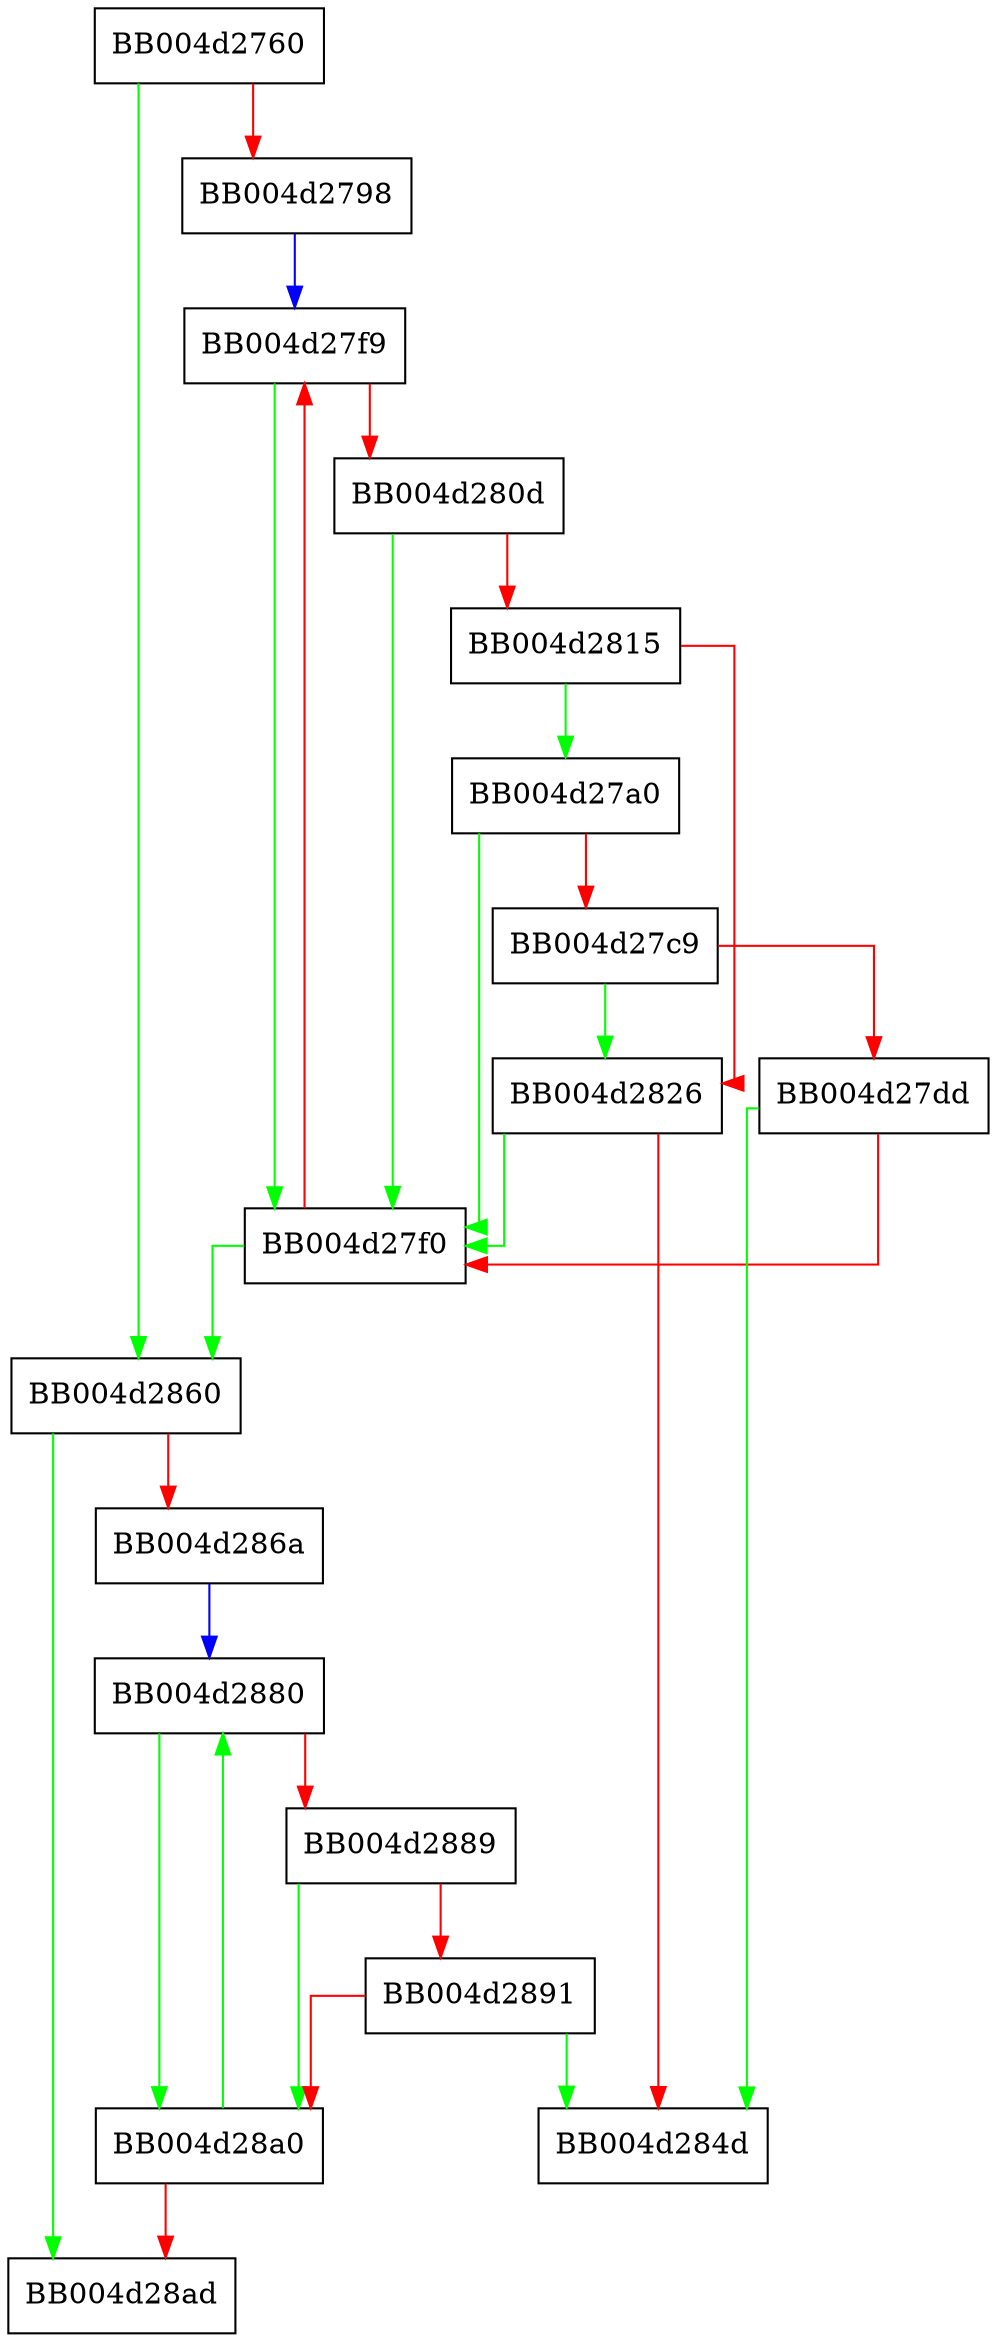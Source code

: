 digraph tls_parse_all_extensions {
  node [shape="box"];
  graph [splines=ortho];
  BB004d2760 -> BB004d2860 [color="green"];
  BB004d2760 -> BB004d2798 [color="red"];
  BB004d2798 -> BB004d27f9 [color="blue"];
  BB004d27a0 -> BB004d27f0 [color="green"];
  BB004d27a0 -> BB004d27c9 [color="red"];
  BB004d27c9 -> BB004d2826 [color="green"];
  BB004d27c9 -> BB004d27dd [color="red"];
  BB004d27dd -> BB004d284d [color="green"];
  BB004d27dd -> BB004d27f0 [color="red"];
  BB004d27f0 -> BB004d2860 [color="green"];
  BB004d27f0 -> BB004d27f9 [color="red"];
  BB004d27f9 -> BB004d27f0 [color="green"];
  BB004d27f9 -> BB004d280d [color="red"];
  BB004d280d -> BB004d27f0 [color="green"];
  BB004d280d -> BB004d2815 [color="red"];
  BB004d2815 -> BB004d27a0 [color="green"];
  BB004d2815 -> BB004d2826 [color="red"];
  BB004d2826 -> BB004d27f0 [color="green"];
  BB004d2826 -> BB004d284d [color="red"];
  BB004d2860 -> BB004d28ad [color="green"];
  BB004d2860 -> BB004d286a [color="red"];
  BB004d286a -> BB004d2880 [color="blue"];
  BB004d2880 -> BB004d28a0 [color="green"];
  BB004d2880 -> BB004d2889 [color="red"];
  BB004d2889 -> BB004d28a0 [color="green"];
  BB004d2889 -> BB004d2891 [color="red"];
  BB004d2891 -> BB004d284d [color="green"];
  BB004d2891 -> BB004d28a0 [color="red"];
  BB004d28a0 -> BB004d2880 [color="green"];
  BB004d28a0 -> BB004d28ad [color="red"];
}